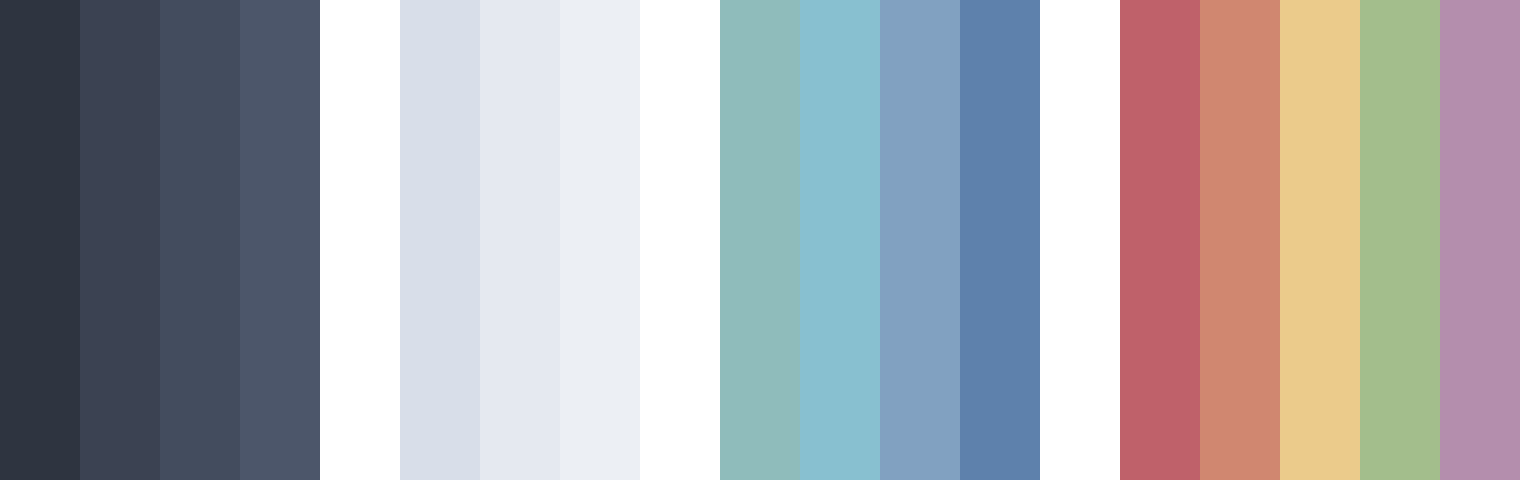 <mxfile version="20.3.0" type="device"><diagram id="Av_yAFxgBWREwTb4d7Rq" name="Color"><mxGraphModel dx="1886" dy="936" grid="1" gridSize="10" guides="1" tooltips="1" connect="1" arrows="1" fold="1" page="1" pageScale="1" pageWidth="850" pageHeight="1100" math="0" shadow="0"><root><mxCell id="0"/><mxCell id="1" parent="0"/><mxCell id="9qYiN4kQWAluvwnTnanl-1" value="" style="rounded=0;whiteSpace=wrap;html=1;fillColor=#2E3440;strokeColor=none;" parent="1" vertex="1"><mxGeometry x="40" y="40" width="40" height="240" as="geometry"/></mxCell><mxCell id="l0uOgnNp6kaUB3t4cZSB-1" value="" style="rounded=0;whiteSpace=wrap;html=1;fillColor=#3B4252;strokeColor=none;" parent="1" vertex="1"><mxGeometry x="80" y="40" width="40" height="240" as="geometry"/></mxCell><mxCell id="l0uOgnNp6kaUB3t4cZSB-2" value="" style="rounded=0;whiteSpace=wrap;html=1;fillColor=#434C5E;strokeColor=none;" parent="1" vertex="1"><mxGeometry x="120" y="40" width="40" height="240" as="geometry"/></mxCell><mxCell id="l0uOgnNp6kaUB3t4cZSB-3" value="" style="rounded=0;whiteSpace=wrap;html=1;fillColor=#4C566A;strokeColor=none;" parent="1" vertex="1"><mxGeometry x="160" y="40" width="40" height="240" as="geometry"/></mxCell><mxCell id="l0uOgnNp6kaUB3t4cZSB-4" value="" style="rounded=0;whiteSpace=wrap;html=1;fillColor=#D8DEE9;strokeColor=none;" parent="1" vertex="1"><mxGeometry x="240" y="40" width="40" height="240" as="geometry"/></mxCell><mxCell id="l0uOgnNp6kaUB3t4cZSB-5" value="" style="rounded=0;whiteSpace=wrap;html=1;fillColor=#E5E9F0;strokeColor=none;" parent="1" vertex="1"><mxGeometry x="280" y="40" width="40" height="240" as="geometry"/></mxCell><mxCell id="l0uOgnNp6kaUB3t4cZSB-6" value="" style="rounded=0;whiteSpace=wrap;html=1;fillColor=#ECEFF4;strokeColor=none;" parent="1" vertex="1"><mxGeometry x="320" y="40" width="40" height="240" as="geometry"/></mxCell><mxCell id="l0uOgnNp6kaUB3t4cZSB-7" value="" style="rounded=0;whiteSpace=wrap;html=1;fillColor=#8FBCBB;strokeColor=none;" parent="1" vertex="1"><mxGeometry x="400" y="40" width="40" height="240" as="geometry"/></mxCell><mxCell id="l0uOgnNp6kaUB3t4cZSB-8" value="" style="rounded=0;whiteSpace=wrap;html=1;fillColor=#88C0D0;strokeColor=none;" parent="1" vertex="1"><mxGeometry x="440" y="40" width="40" height="240" as="geometry"/></mxCell><mxCell id="l0uOgnNp6kaUB3t4cZSB-9" value="" style="rounded=0;whiteSpace=wrap;html=1;fillColor=#81A1C1;strokeColor=none;" parent="1" vertex="1"><mxGeometry x="480" y="40" width="40" height="240" as="geometry"/></mxCell><mxCell id="l0uOgnNp6kaUB3t4cZSB-10" value="" style="rounded=0;whiteSpace=wrap;html=1;fillColor=#5E81AC;strokeColor=none;" parent="1" vertex="1"><mxGeometry x="520" y="40" width="40" height="240" as="geometry"/></mxCell><mxCell id="l0uOgnNp6kaUB3t4cZSB-11" value="" style="rounded=0;whiteSpace=wrap;html=1;fillColor=#BF616A;strokeColor=none;" parent="1" vertex="1"><mxGeometry x="600" y="40" width="40" height="240" as="geometry"/></mxCell><mxCell id="l0uOgnNp6kaUB3t4cZSB-12" value="" style="rounded=0;whiteSpace=wrap;html=1;fillColor=#D08770;strokeColor=none;" parent="1" vertex="1"><mxGeometry x="640" y="40" width="40" height="240" as="geometry"/></mxCell><mxCell id="l0uOgnNp6kaUB3t4cZSB-13" value="" style="rounded=0;whiteSpace=wrap;html=1;fillColor=#EBCB8B;strokeColor=none;" parent="1" vertex="1"><mxGeometry x="680" y="40" width="40" height="240" as="geometry"/></mxCell><mxCell id="l0uOgnNp6kaUB3t4cZSB-14" value="" style="rounded=0;whiteSpace=wrap;html=1;fillColor=#A3BE8C;strokeColor=none;" parent="1" vertex="1"><mxGeometry x="720" y="40" width="40" height="240" as="geometry"/></mxCell><mxCell id="l0uOgnNp6kaUB3t4cZSB-15" value="" style="rounded=0;whiteSpace=wrap;html=1;fillColor=#B48EAD;strokeColor=none;" parent="1" vertex="1"><mxGeometry x="760" y="40" width="40" height="240" as="geometry"/></mxCell></root></mxGraphModel></diagram></mxfile>